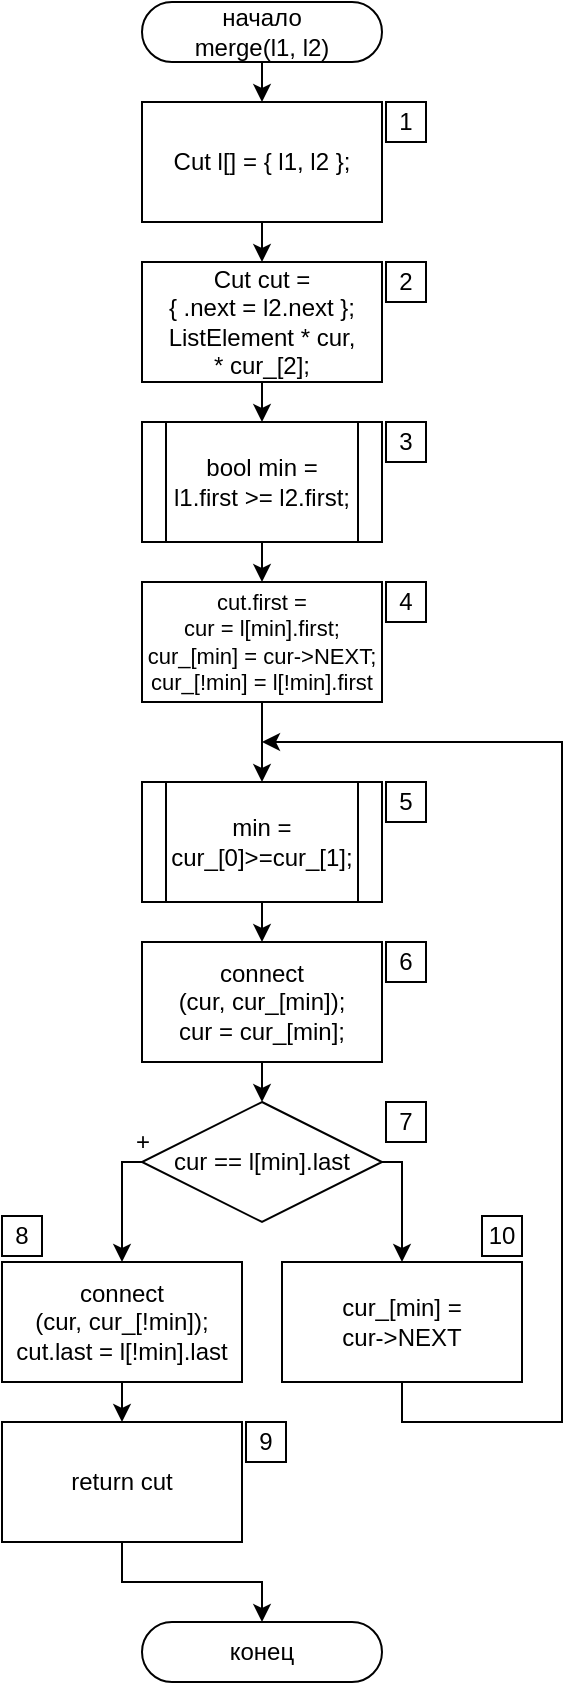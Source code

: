 <mxfile compressed="false" version="13.9.9" type="device">
  <diagram id="uBbau7ussQgPSl02ERnx" name="Page-1">
    <mxGraphModel dx="878" dy="1782" grid="1" gridSize="10" guides="1" tooltips="1" connect="1" arrows="1" fold="1" page="1" pageScale="1" pageWidth="827" pageHeight="1169" math="0" shadow="0" extFonts="Permanent Marker^https://fonts.googleapis.com/css?family=Permanent+Marker">
      <root>
        <mxCell id="0" />
        <mxCell id="1" parent="0" />
        <mxCell id="7MpYkpyXm35D7kh1lB-6-156" style="edgeStyle=orthogonalEdgeStyle;rounded=0;orthogonalLoop=1;jettySize=auto;html=1;exitX=0.5;exitY=1;exitDx=0;exitDy=0;entryX=0.5;entryY=0;entryDx=0;entryDy=0;" edge="1" parent="1" source="148" target="7MpYkpyXm35D7kh1lB-6-154">
          <mxGeometry relative="1" as="geometry" />
        </mxCell>
        <mxCell id="148" value="начало&lt;br&gt;merge(l1, l2)" style="rounded=1;whiteSpace=wrap;html=1;arcSize=50;" parent="1" vertex="1">
          <mxGeometry x="70" y="-20" width="120" height="30" as="geometry" />
        </mxCell>
        <mxCell id="149" value="конец" style="rounded=1;whiteSpace=wrap;html=1;arcSize=50;" parent="1" vertex="1">
          <mxGeometry x="70" y="790" width="120" height="30" as="geometry" />
        </mxCell>
        <mxCell id="145" value="cur == l[min].last" style="rhombus;whiteSpace=wrap;html=1;rounded=0;" parent="1" vertex="1">
          <mxGeometry x="70" y="530" width="120" height="60" as="geometry" />
        </mxCell>
        <mxCell id="1T6ZNhyFj-p-tMMUiZoM-176" style="edgeStyle=orthogonalEdgeStyle;rounded=0;orthogonalLoop=1;jettySize=auto;html=1;exitX=0.5;exitY=1;exitDx=0;exitDy=0;entryX=0.5;entryY=0;entryDx=0;entryDy=0;" parent="1" source="143" target="149" edge="1">
          <mxGeometry relative="1" as="geometry" />
        </mxCell>
        <mxCell id="143" value="return cut" style="rounded=0;whiteSpace=wrap;html=1;" parent="1" vertex="1">
          <mxGeometry y="690" width="120" height="60" as="geometry" />
        </mxCell>
        <mxCell id="jMm0TmwhYRcXH56NcLm3-164" style="edgeStyle=orthogonalEdgeStyle;rounded=0;orthogonalLoop=1;jettySize=auto;html=1;exitX=0.5;exitY=1;exitDx=0;exitDy=0;entryX=0.5;entryY=0;entryDx=0;entryDy=0;endSize=6;fontSize=10;" parent="1" source="142" target="143" edge="1">
          <mxGeometry relative="1" as="geometry" />
        </mxCell>
        <mxCell id="142" value="connect&lt;br&gt;(cur, cur_[!min]);&lt;br&gt;cut.last = l[!min].last" style="rounded=0;whiteSpace=wrap;html=1;" parent="1" vertex="1">
          <mxGeometry y="610" width="120" height="60" as="geometry" />
        </mxCell>
        <mxCell id="1T6ZNhyFj-p-tMMUiZoM-171" style="edgeStyle=orthogonalEdgeStyle;rounded=0;orthogonalLoop=1;jettySize=auto;html=1;exitX=0.5;exitY=1;exitDx=0;exitDy=0;" parent="1" source="144" edge="1">
          <mxGeometry relative="1" as="geometry">
            <mxPoint x="130" y="350" as="targetPoint" />
            <Array as="points">
              <mxPoint x="200" y="690" />
              <mxPoint x="280" y="690" />
              <mxPoint x="280" y="350" />
            </Array>
          </mxGeometry>
        </mxCell>
        <mxCell id="144" value="cur_[min] =&lt;br&gt;cur-&amp;gt;NEXT" style="rounded=0;whiteSpace=wrap;html=1;" parent="1" vertex="1">
          <mxGeometry x="140" y="610" width="120" height="60" as="geometry" />
        </mxCell>
        <mxCell id="153" style="edgeStyle=orthogonalEdgeStyle;rounded=0;orthogonalLoop=1;jettySize=auto;html=1;exitX=0;exitY=0.5;exitDx=0;exitDy=0;entryX=0.5;entryY=0;entryDx=0;entryDy=0;" parent="1" source="145" target="142" edge="1">
          <mxGeometry relative="1" as="geometry">
            <Array as="points">
              <mxPoint x="60" y="560" />
            </Array>
          </mxGeometry>
        </mxCell>
        <mxCell id="154" style="edgeStyle=orthogonalEdgeStyle;rounded=0;orthogonalLoop=1;jettySize=auto;html=1;exitX=1;exitY=0.5;exitDx=0;exitDy=0;entryX=0.5;entryY=0;entryDx=0;entryDy=0;" parent="1" source="145" target="144" edge="1">
          <mxGeometry relative="1" as="geometry">
            <Array as="points">
              <mxPoint x="200" y="560" />
            </Array>
          </mxGeometry>
        </mxCell>
        <mxCell id="jMm0TmwhYRcXH56NcLm3-160" style="edgeStyle=orthogonalEdgeStyle;rounded=0;orthogonalLoop=1;jettySize=auto;html=1;exitX=0.5;exitY=1;exitDx=0;exitDy=0;entryX=0.5;entryY=0;entryDx=0;entryDy=0;endSize=6;fontSize=10;" parent="1" source="141" target="jMm0TmwhYRcXH56NcLm3-159" edge="1">
          <mxGeometry relative="1" as="geometry" />
        </mxCell>
        <mxCell id="141" value="min =&lt;br&gt;cur_[0]&amp;gt;=cur_[1];" style="shape=process;whiteSpace=wrap;html=1;backgroundOutline=1;fontFamily=Helvetica;fontSize=12;fontColor=#000000;align=center;strokeColor=#000000;fillColor=#ffffff;" parent="1" vertex="1">
          <mxGeometry x="70" y="370" width="120" height="60" as="geometry" />
        </mxCell>
        <mxCell id="1T6ZNhyFj-p-tMMUiZoM-172" style="edgeStyle=orthogonalEdgeStyle;rounded=0;orthogonalLoop=1;jettySize=auto;html=1;exitX=0.5;exitY=1;exitDx=0;exitDy=0;entryX=0.5;entryY=0;entryDx=0;entryDy=0;" parent="1" source="140" target="jMm0TmwhYRcXH56NcLm3-158" edge="1">
          <mxGeometry relative="1" as="geometry" />
        </mxCell>
        <mxCell id="140" value="bool min =&lt;br&gt;l1.first &amp;gt;= l2.first;" style="shape=process;whiteSpace=wrap;html=1;backgroundOutline=1;fontFamily=Helvetica;fontSize=12;fontColor=#000000;align=center;strokeColor=#000000;fillColor=#ffffff;" parent="1" vertex="1">
          <mxGeometry x="70" y="190" width="120" height="60" as="geometry" />
        </mxCell>
        <mxCell id="1T6ZNhyFj-p-tMMUiZoM-173" style="edgeStyle=orthogonalEdgeStyle;rounded=0;orthogonalLoop=1;jettySize=auto;html=1;exitX=0.5;exitY=1;exitDx=0;exitDy=0;entryX=0.5;entryY=0;entryDx=0;entryDy=0;" parent="1" source="139" target="140" edge="1">
          <mxGeometry relative="1" as="geometry" />
        </mxCell>
        <mxCell id="139" value="&lt;p&gt;&lt;font style=&quot;font-size: 12px&quot;&gt;Cut cut =&lt;br&gt;{ .next = l2.next };&lt;br&gt;&lt;/font&gt;&lt;font style=&quot;font-size: 12px&quot;&gt;ListElement * cur,&lt;br&gt;* cur_[2];&lt;/font&gt;&lt;/p&gt;" style="rounded=0;whiteSpace=wrap;html=1;" parent="1" vertex="1">
          <mxGeometry x="70" y="110" width="120" height="60" as="geometry" />
        </mxCell>
        <mxCell id="1T6ZNhyFj-p-tMMUiZoM-174" style="edgeStyle=orthogonalEdgeStyle;rounded=0;orthogonalLoop=1;jettySize=auto;html=1;exitX=0.5;exitY=1;exitDx=0;exitDy=0;entryX=0.5;entryY=0;entryDx=0;entryDy=0;" parent="1" source="jMm0TmwhYRcXH56NcLm3-158" target="141" edge="1">
          <mxGeometry relative="1" as="geometry" />
        </mxCell>
        <mxCell id="jMm0TmwhYRcXH56NcLm3-158" value="&lt;font style=&quot;font-size: 11px&quot;&gt;cut.first =&lt;br&gt;cur = l[min].first;&lt;br&gt;cur_[min] = cur-&amp;gt;NEXT;&lt;br&gt;cur_[!min] = l[!min].first&lt;/font&gt;" style="rounded=0;whiteSpace=wrap;html=1;fontSize=10;" parent="1" vertex="1">
          <mxGeometry x="70" y="270" width="120" height="60" as="geometry" />
        </mxCell>
        <mxCell id="jMm0TmwhYRcXH56NcLm3-161" style="edgeStyle=orthogonalEdgeStyle;rounded=0;orthogonalLoop=1;jettySize=auto;html=1;exitX=0.5;exitY=1;exitDx=0;exitDy=0;entryX=0.5;entryY=0;entryDx=0;entryDy=0;endSize=6;fontSize=10;" parent="1" source="jMm0TmwhYRcXH56NcLm3-159" target="145" edge="1">
          <mxGeometry relative="1" as="geometry" />
        </mxCell>
        <mxCell id="jMm0TmwhYRcXH56NcLm3-159" value="connect&lt;br&gt;(cur, cur_[min]);&lt;br&gt;cur = cur_[min];" style="rounded=0;whiteSpace=wrap;html=1;" parent="1" vertex="1">
          <mxGeometry x="70" y="450" width="120" height="60" as="geometry" />
        </mxCell>
        <mxCell id="1T6ZNhyFj-p-tMMUiZoM-158" value="2" style="whiteSpace=wrap;html=1;aspect=fixed;" parent="1" vertex="1">
          <mxGeometry x="192" y="110" width="20" height="20" as="geometry" />
        </mxCell>
        <mxCell id="1T6ZNhyFj-p-tMMUiZoM-159" value="4" style="whiteSpace=wrap;html=1;aspect=fixed;" parent="1" vertex="1">
          <mxGeometry x="192" y="270" width="20" height="20" as="geometry" />
        </mxCell>
        <mxCell id="1T6ZNhyFj-p-tMMUiZoM-160" value="3" style="whiteSpace=wrap;html=1;aspect=fixed;" parent="1" vertex="1">
          <mxGeometry x="192" y="190" width="20" height="20" as="geometry" />
        </mxCell>
        <mxCell id="1T6ZNhyFj-p-tMMUiZoM-162" value="5" style="whiteSpace=wrap;html=1;aspect=fixed;" parent="1" vertex="1">
          <mxGeometry x="192" y="370" width="20" height="20" as="geometry" />
        </mxCell>
        <mxCell id="1T6ZNhyFj-p-tMMUiZoM-163" value="6" style="whiteSpace=wrap;html=1;aspect=fixed;" parent="1" vertex="1">
          <mxGeometry x="192" y="450" width="20" height="20" as="geometry" />
        </mxCell>
        <mxCell id="1T6ZNhyFj-p-tMMUiZoM-164" value="7" style="whiteSpace=wrap;html=1;aspect=fixed;" parent="1" vertex="1">
          <mxGeometry x="192" y="530" width="20" height="20" as="geometry" />
        </mxCell>
        <mxCell id="1T6ZNhyFj-p-tMMUiZoM-165" value="10" style="whiteSpace=wrap;html=1;aspect=fixed;" parent="1" vertex="1">
          <mxGeometry x="240" y="587" width="20" height="20" as="geometry" />
        </mxCell>
        <mxCell id="1T6ZNhyFj-p-tMMUiZoM-166" value="8" style="whiteSpace=wrap;html=1;aspect=fixed;" parent="1" vertex="1">
          <mxGeometry y="587" width="20" height="20" as="geometry" />
        </mxCell>
        <mxCell id="1T6ZNhyFj-p-tMMUiZoM-167" value="9" style="whiteSpace=wrap;html=1;aspect=fixed;" parent="1" vertex="1">
          <mxGeometry x="122" y="690" width="20" height="20" as="geometry" />
        </mxCell>
        <mxCell id="1T6ZNhyFj-p-tMMUiZoM-175" value="+" style="text;html=1;align=center;verticalAlign=middle;resizable=0;points=[];autosize=1;" parent="1" vertex="1">
          <mxGeometry x="60" y="540" width="20" height="20" as="geometry" />
        </mxCell>
        <mxCell id="7MpYkpyXm35D7kh1lB-6-157" style="edgeStyle=orthogonalEdgeStyle;rounded=0;orthogonalLoop=1;jettySize=auto;html=1;exitX=0.5;exitY=1;exitDx=0;exitDy=0;entryX=0.5;entryY=0;entryDx=0;entryDy=0;" edge="1" parent="1" source="7MpYkpyXm35D7kh1lB-6-154" target="139">
          <mxGeometry relative="1" as="geometry" />
        </mxCell>
        <mxCell id="7MpYkpyXm35D7kh1lB-6-154" value="&lt;p&gt;Cut l[] = { l1, l2 };&lt;br&gt;&lt;/p&gt;" style="rounded=0;whiteSpace=wrap;html=1;" vertex="1" parent="1">
          <mxGeometry x="70" y="30" width="120" height="60" as="geometry" />
        </mxCell>
        <mxCell id="7MpYkpyXm35D7kh1lB-6-155" value="1" style="whiteSpace=wrap;html=1;aspect=fixed;" vertex="1" parent="1">
          <mxGeometry x="192" y="30" width="20" height="20" as="geometry" />
        </mxCell>
      </root>
    </mxGraphModel>
  </diagram>
</mxfile>
